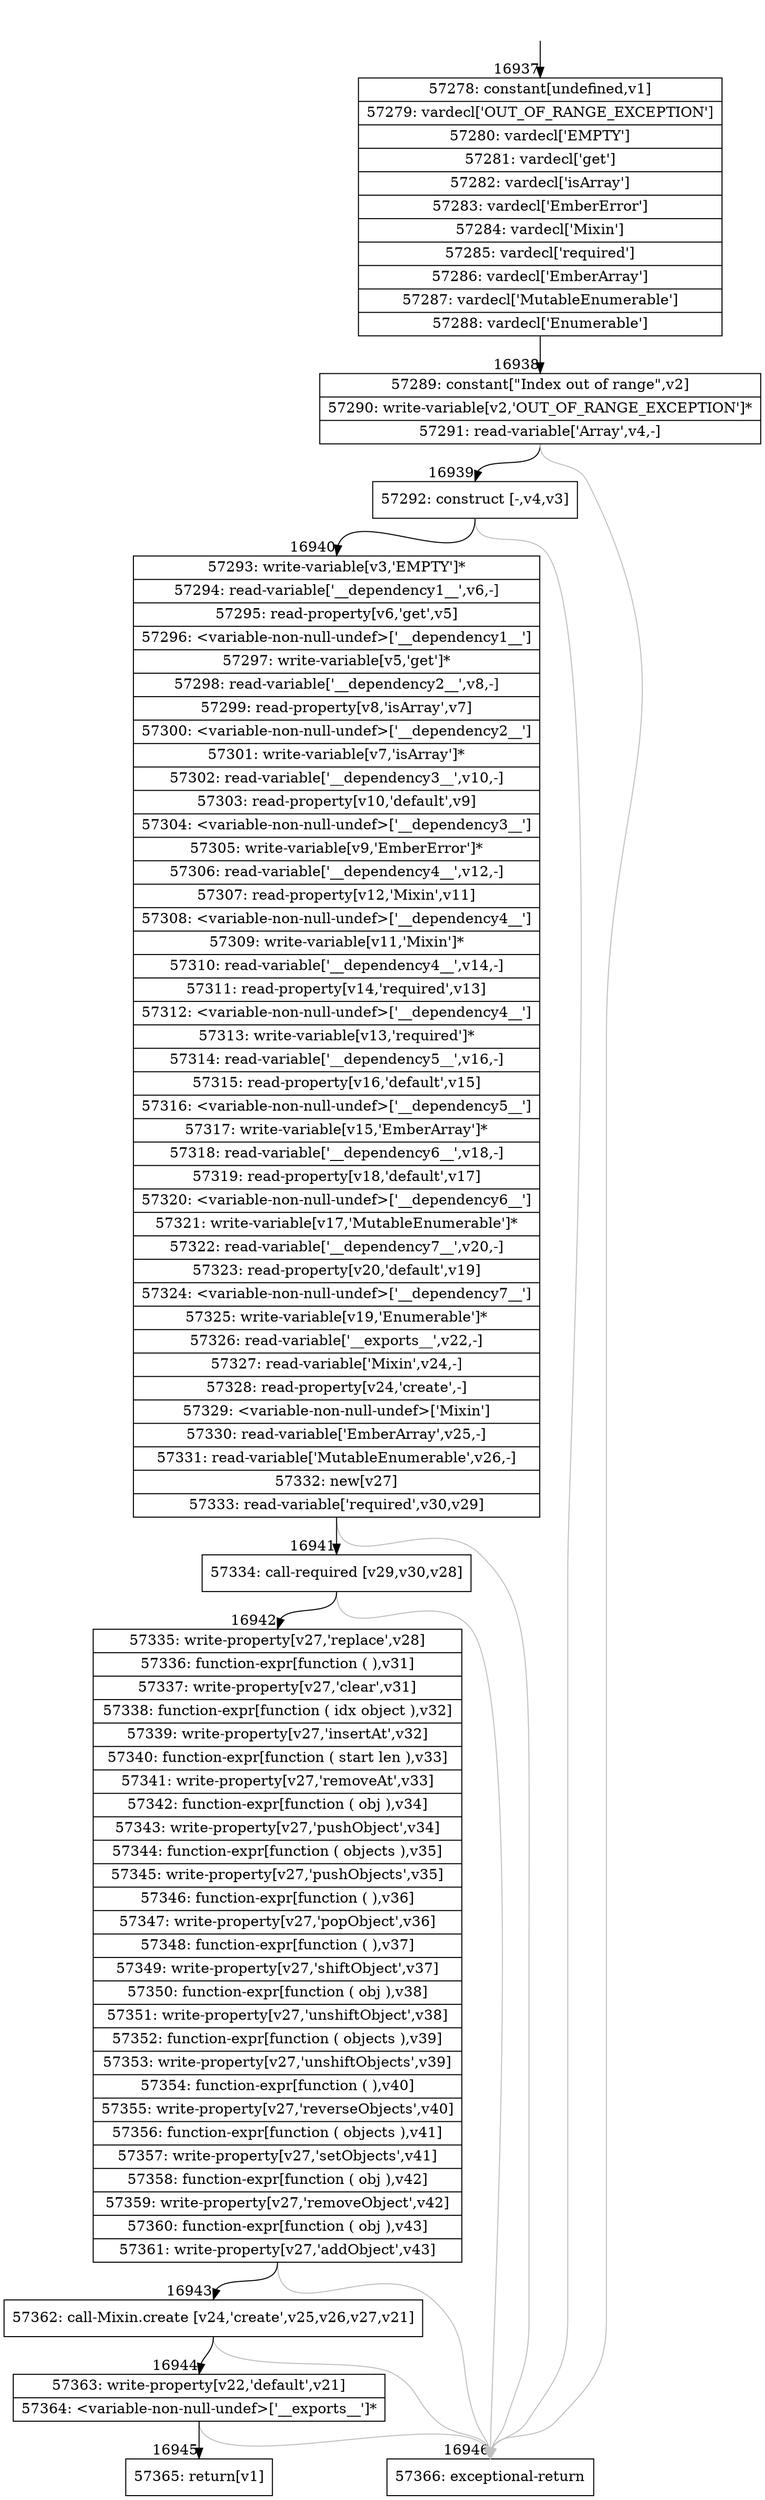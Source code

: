 digraph {
rankdir="TD"
BB_entry1435[shape=none,label=""];
BB_entry1435 -> BB16937 [tailport=s, headport=n, headlabel="    16937"]
BB16937 [shape=record label="{57278: constant[undefined,v1]|57279: vardecl['OUT_OF_RANGE_EXCEPTION']|57280: vardecl['EMPTY']|57281: vardecl['get']|57282: vardecl['isArray']|57283: vardecl['EmberError']|57284: vardecl['Mixin']|57285: vardecl['required']|57286: vardecl['EmberArray']|57287: vardecl['MutableEnumerable']|57288: vardecl['Enumerable']}" ] 
BB16937 -> BB16938 [tailport=s, headport=n, headlabel="      16938"]
BB16938 [shape=record label="{57289: constant[\"Index out of range\",v2]|57290: write-variable[v2,'OUT_OF_RANGE_EXCEPTION']*|57291: read-variable['Array',v4,-]}" ] 
BB16938 -> BB16939 [tailport=s, headport=n, headlabel="      16939"]
BB16938 -> BB16946 [tailport=s, headport=n, color=gray, headlabel="      16946"]
BB16939 [shape=record label="{57292: construct [-,v4,v3]}" ] 
BB16939 -> BB16940 [tailport=s, headport=n, headlabel="      16940"]
BB16939 -> BB16946 [tailport=s, headport=n, color=gray]
BB16940 [shape=record label="{57293: write-variable[v3,'EMPTY']*|57294: read-variable['__dependency1__',v6,-]|57295: read-property[v6,'get',v5]|57296: \<variable-non-null-undef\>['__dependency1__']|57297: write-variable[v5,'get']*|57298: read-variable['__dependency2__',v8,-]|57299: read-property[v8,'isArray',v7]|57300: \<variable-non-null-undef\>['__dependency2__']|57301: write-variable[v7,'isArray']*|57302: read-variable['__dependency3__',v10,-]|57303: read-property[v10,'default',v9]|57304: \<variable-non-null-undef\>['__dependency3__']|57305: write-variable[v9,'EmberError']*|57306: read-variable['__dependency4__',v12,-]|57307: read-property[v12,'Mixin',v11]|57308: \<variable-non-null-undef\>['__dependency4__']|57309: write-variable[v11,'Mixin']*|57310: read-variable['__dependency4__',v14,-]|57311: read-property[v14,'required',v13]|57312: \<variable-non-null-undef\>['__dependency4__']|57313: write-variable[v13,'required']*|57314: read-variable['__dependency5__',v16,-]|57315: read-property[v16,'default',v15]|57316: \<variable-non-null-undef\>['__dependency5__']|57317: write-variable[v15,'EmberArray']*|57318: read-variable['__dependency6__',v18,-]|57319: read-property[v18,'default',v17]|57320: \<variable-non-null-undef\>['__dependency6__']|57321: write-variable[v17,'MutableEnumerable']*|57322: read-variable['__dependency7__',v20,-]|57323: read-property[v20,'default',v19]|57324: \<variable-non-null-undef\>['__dependency7__']|57325: write-variable[v19,'Enumerable']*|57326: read-variable['__exports__',v22,-]|57327: read-variable['Mixin',v24,-]|57328: read-property[v24,'create',-]|57329: \<variable-non-null-undef\>['Mixin']|57330: read-variable['EmberArray',v25,-]|57331: read-variable['MutableEnumerable',v26,-]|57332: new[v27]|57333: read-variable['required',v30,v29]}" ] 
BB16940 -> BB16941 [tailport=s, headport=n, headlabel="      16941"]
BB16940 -> BB16946 [tailport=s, headport=n, color=gray]
BB16941 [shape=record label="{57334: call-required [v29,v30,v28]}" ] 
BB16941 -> BB16942 [tailport=s, headport=n, headlabel="      16942"]
BB16941 -> BB16946 [tailport=s, headport=n, color=gray]
BB16942 [shape=record label="{57335: write-property[v27,'replace',v28]|57336: function-expr[function ( ),v31]|57337: write-property[v27,'clear',v31]|57338: function-expr[function ( idx object ),v32]|57339: write-property[v27,'insertAt',v32]|57340: function-expr[function ( start len ),v33]|57341: write-property[v27,'removeAt',v33]|57342: function-expr[function ( obj ),v34]|57343: write-property[v27,'pushObject',v34]|57344: function-expr[function ( objects ),v35]|57345: write-property[v27,'pushObjects',v35]|57346: function-expr[function ( ),v36]|57347: write-property[v27,'popObject',v36]|57348: function-expr[function ( ),v37]|57349: write-property[v27,'shiftObject',v37]|57350: function-expr[function ( obj ),v38]|57351: write-property[v27,'unshiftObject',v38]|57352: function-expr[function ( objects ),v39]|57353: write-property[v27,'unshiftObjects',v39]|57354: function-expr[function ( ),v40]|57355: write-property[v27,'reverseObjects',v40]|57356: function-expr[function ( objects ),v41]|57357: write-property[v27,'setObjects',v41]|57358: function-expr[function ( obj ),v42]|57359: write-property[v27,'removeObject',v42]|57360: function-expr[function ( obj ),v43]|57361: write-property[v27,'addObject',v43]}" ] 
BB16942 -> BB16943 [tailport=s, headport=n, headlabel="      16943"]
BB16942 -> BB16946 [tailport=s, headport=n, color=gray]
BB16943 [shape=record label="{57362: call-Mixin.create [v24,'create',v25,v26,v27,v21]}" ] 
BB16943 -> BB16944 [tailport=s, headport=n, headlabel="      16944"]
BB16943 -> BB16946 [tailport=s, headport=n, color=gray]
BB16944 [shape=record label="{57363: write-property[v22,'default',v21]|57364: \<variable-non-null-undef\>['__exports__']*}" ] 
BB16944 -> BB16945 [tailport=s, headport=n, headlabel="      16945"]
BB16944 -> BB16946 [tailport=s, headport=n, color=gray]
BB16945 [shape=record label="{57365: return[v1]}" ] 
BB16946 [shape=record label="{57366: exceptional-return}" ] 
//#$~ 31835
}
